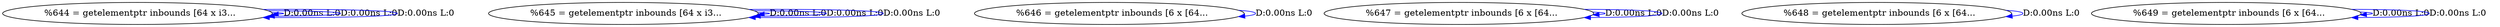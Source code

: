 digraph {
Node0x4181d20[label="  %644 = getelementptr inbounds [64 x i3..."];
Node0x4181d20 -> Node0x4181d20[label="D:0.00ns L:0",color=blue];
Node0x4181d20 -> Node0x4181d20[label="D:0.00ns L:0",color=blue];
Node0x4181d20 -> Node0x4181d20[label="D:0.00ns L:0",color=blue];
Node0x4181e60[label="  %645 = getelementptr inbounds [64 x i3..."];
Node0x4181e60 -> Node0x4181e60[label="D:0.00ns L:0",color=blue];
Node0x4181e60 -> Node0x4181e60[label="D:0.00ns L:0",color=blue];
Node0x4181e60 -> Node0x4181e60[label="D:0.00ns L:0",color=blue];
Node0x4181fa0[label="  %646 = getelementptr inbounds [6 x [64..."];
Node0x4181fa0 -> Node0x4181fa0[label="D:0.00ns L:0",color=blue];
Node0x41820e0[label="  %647 = getelementptr inbounds [6 x [64..."];
Node0x41820e0 -> Node0x41820e0[label="D:0.00ns L:0",color=blue];
Node0x41820e0 -> Node0x41820e0[label="D:0.00ns L:0",color=blue];
Node0x4182220[label="  %648 = getelementptr inbounds [6 x [64..."];
Node0x4182220 -> Node0x4182220[label="D:0.00ns L:0",color=blue];
Node0x4182360[label="  %649 = getelementptr inbounds [6 x [64..."];
Node0x4182360 -> Node0x4182360[label="D:0.00ns L:0",color=blue];
Node0x4182360 -> Node0x4182360[label="D:0.00ns L:0",color=blue];
}
